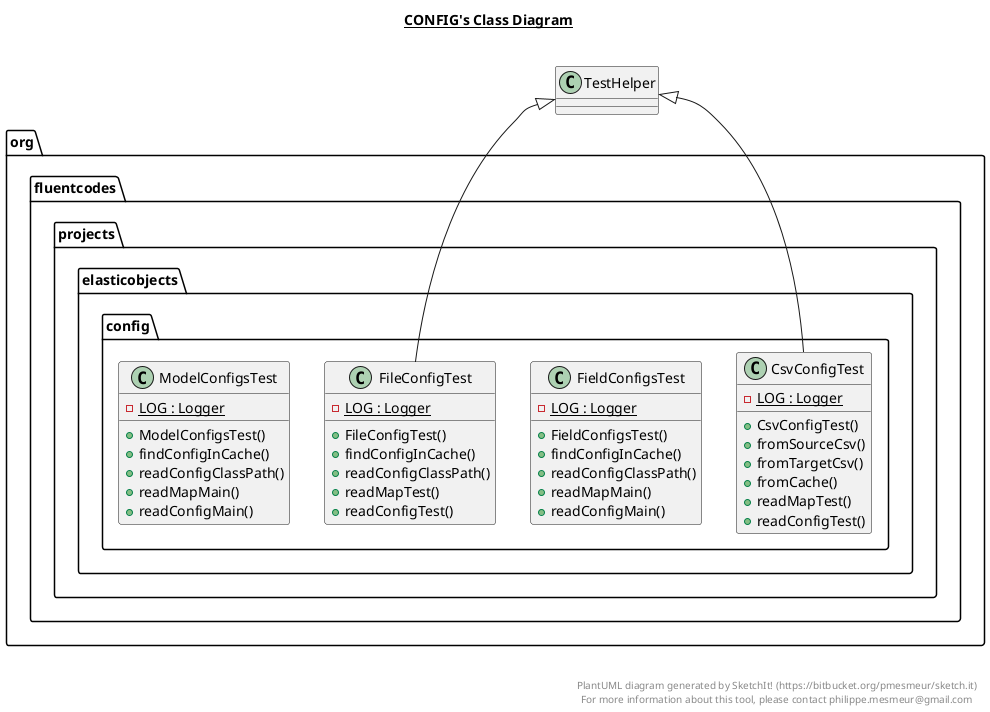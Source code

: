 @startuml

title __CONFIG's Class Diagram__\n

  package org.fluentcodes.projects.elasticobjects {
    package org.fluentcodes.projects.elasticobjects.config {
      class CsvConfigTest {
          {static} - LOG : Logger
          + CsvConfigTest()
          + fromSourceCsv()
          + fromTargetCsv()
          + fromCache()
          + readMapTest()
          + readConfigTest()
      }
    }
  }
  

  package org.fluentcodes.projects.elasticobjects {
    package org.fluentcodes.projects.elasticobjects.config {
      class FieldConfigsTest {
          {static} - LOG : Logger
          + FieldConfigsTest()
          + findConfigInCache()
          + readConfigClassPath()
          + readMapMain()
          + readConfigMain()
      }
    }
  }
  

  package org.fluentcodes.projects.elasticobjects {
    package org.fluentcodes.projects.elasticobjects.config {
      class FileConfigTest {
          {static} - LOG : Logger
          + FileConfigTest()
          + findConfigInCache()
          + readConfigClassPath()
          + readMapTest()
          + readConfigTest()
      }
    }
  }
  

  package org.fluentcodes.projects.elasticobjects {
    package org.fluentcodes.projects.elasticobjects.config {
      class ModelConfigsTest {
          {static} - LOG : Logger
          + ModelConfigsTest()
          + findConfigInCache()
          + readConfigClassPath()
          + readMapMain()
          + readConfigMain()
      }
    }
  }
  

  CsvConfigTest -up-|> TestHelper
  FileConfigTest -up-|> TestHelper


right footer


PlantUML diagram generated by SketchIt! (https://bitbucket.org/pmesmeur/sketch.it)
For more information about this tool, please contact philippe.mesmeur@gmail.com
endfooter

@enduml
